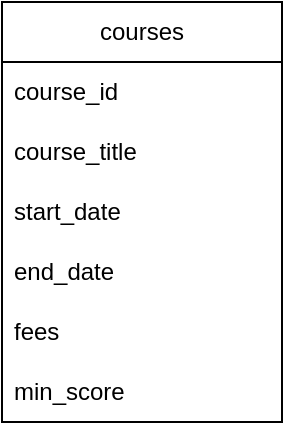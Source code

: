 <mxfile version="22.1.18" type="device">
  <diagram name="Page-1" id="7s8EoYuftx2Laf30gF9r">
    <mxGraphModel dx="794" dy="446" grid="1" gridSize="10" guides="1" tooltips="1" connect="1" arrows="1" fold="1" page="1" pageScale="1" pageWidth="850" pageHeight="1100" math="0" shadow="0">
      <root>
        <mxCell id="0" />
        <mxCell id="1" parent="0" />
        <mxCell id="JHIrWWSROkLRsFozJmA7-6" value="courses" style="swimlane;fontStyle=0;childLayout=stackLayout;horizontal=1;startSize=30;horizontalStack=0;resizeParent=1;resizeParentMax=0;resizeLast=0;collapsible=1;marginBottom=0;whiteSpace=wrap;html=1;" vertex="1" parent="1">
          <mxGeometry x="340" y="170" width="140" height="210" as="geometry">
            <mxRectangle x="340" y="170" width="80" height="30" as="alternateBounds" />
          </mxGeometry>
        </mxCell>
        <mxCell id="JHIrWWSROkLRsFozJmA7-7" value="course_id" style="text;strokeColor=none;fillColor=none;align=left;verticalAlign=middle;spacingLeft=4;spacingRight=4;overflow=hidden;points=[[0,0.5],[1,0.5]];portConstraint=eastwest;rotatable=0;whiteSpace=wrap;html=1;" vertex="1" parent="JHIrWWSROkLRsFozJmA7-6">
          <mxGeometry y="30" width="140" height="30" as="geometry" />
        </mxCell>
        <mxCell id="JHIrWWSROkLRsFozJmA7-8" value="course_title" style="text;strokeColor=none;fillColor=none;align=left;verticalAlign=middle;spacingLeft=4;spacingRight=4;overflow=hidden;points=[[0,0.5],[1,0.5]];portConstraint=eastwest;rotatable=0;whiteSpace=wrap;html=1;" vertex="1" parent="JHIrWWSROkLRsFozJmA7-6">
          <mxGeometry y="60" width="140" height="30" as="geometry" />
        </mxCell>
        <mxCell id="JHIrWWSROkLRsFozJmA7-9" value="start_date" style="text;strokeColor=none;fillColor=none;align=left;verticalAlign=middle;spacingLeft=4;spacingRight=4;overflow=hidden;points=[[0,0.5],[1,0.5]];portConstraint=eastwest;rotatable=0;whiteSpace=wrap;html=1;" vertex="1" parent="JHIrWWSROkLRsFozJmA7-6">
          <mxGeometry y="90" width="140" height="30" as="geometry" />
        </mxCell>
        <mxCell id="JHIrWWSROkLRsFozJmA7-11" value="end_date" style="text;strokeColor=none;fillColor=none;align=left;verticalAlign=middle;spacingLeft=4;spacingRight=4;overflow=hidden;points=[[0,0.5],[1,0.5]];portConstraint=eastwest;rotatable=0;whiteSpace=wrap;html=1;" vertex="1" parent="JHIrWWSROkLRsFozJmA7-6">
          <mxGeometry y="120" width="140" height="30" as="geometry" />
        </mxCell>
        <mxCell id="JHIrWWSROkLRsFozJmA7-12" value="fees" style="text;strokeColor=none;fillColor=none;align=left;verticalAlign=middle;spacingLeft=4;spacingRight=4;overflow=hidden;points=[[0,0.5],[1,0.5]];portConstraint=eastwest;rotatable=0;whiteSpace=wrap;html=1;" vertex="1" parent="JHIrWWSROkLRsFozJmA7-6">
          <mxGeometry y="150" width="140" height="30" as="geometry" />
        </mxCell>
        <mxCell id="JHIrWWSROkLRsFozJmA7-13" value="min_score" style="text;strokeColor=none;fillColor=none;align=left;verticalAlign=middle;spacingLeft=4;spacingRight=4;overflow=hidden;points=[[0,0.5],[1,0.5]];portConstraint=eastwest;rotatable=0;whiteSpace=wrap;html=1;" vertex="1" parent="JHIrWWSROkLRsFozJmA7-6">
          <mxGeometry y="180" width="140" height="30" as="geometry" />
        </mxCell>
      </root>
    </mxGraphModel>
  </diagram>
</mxfile>
